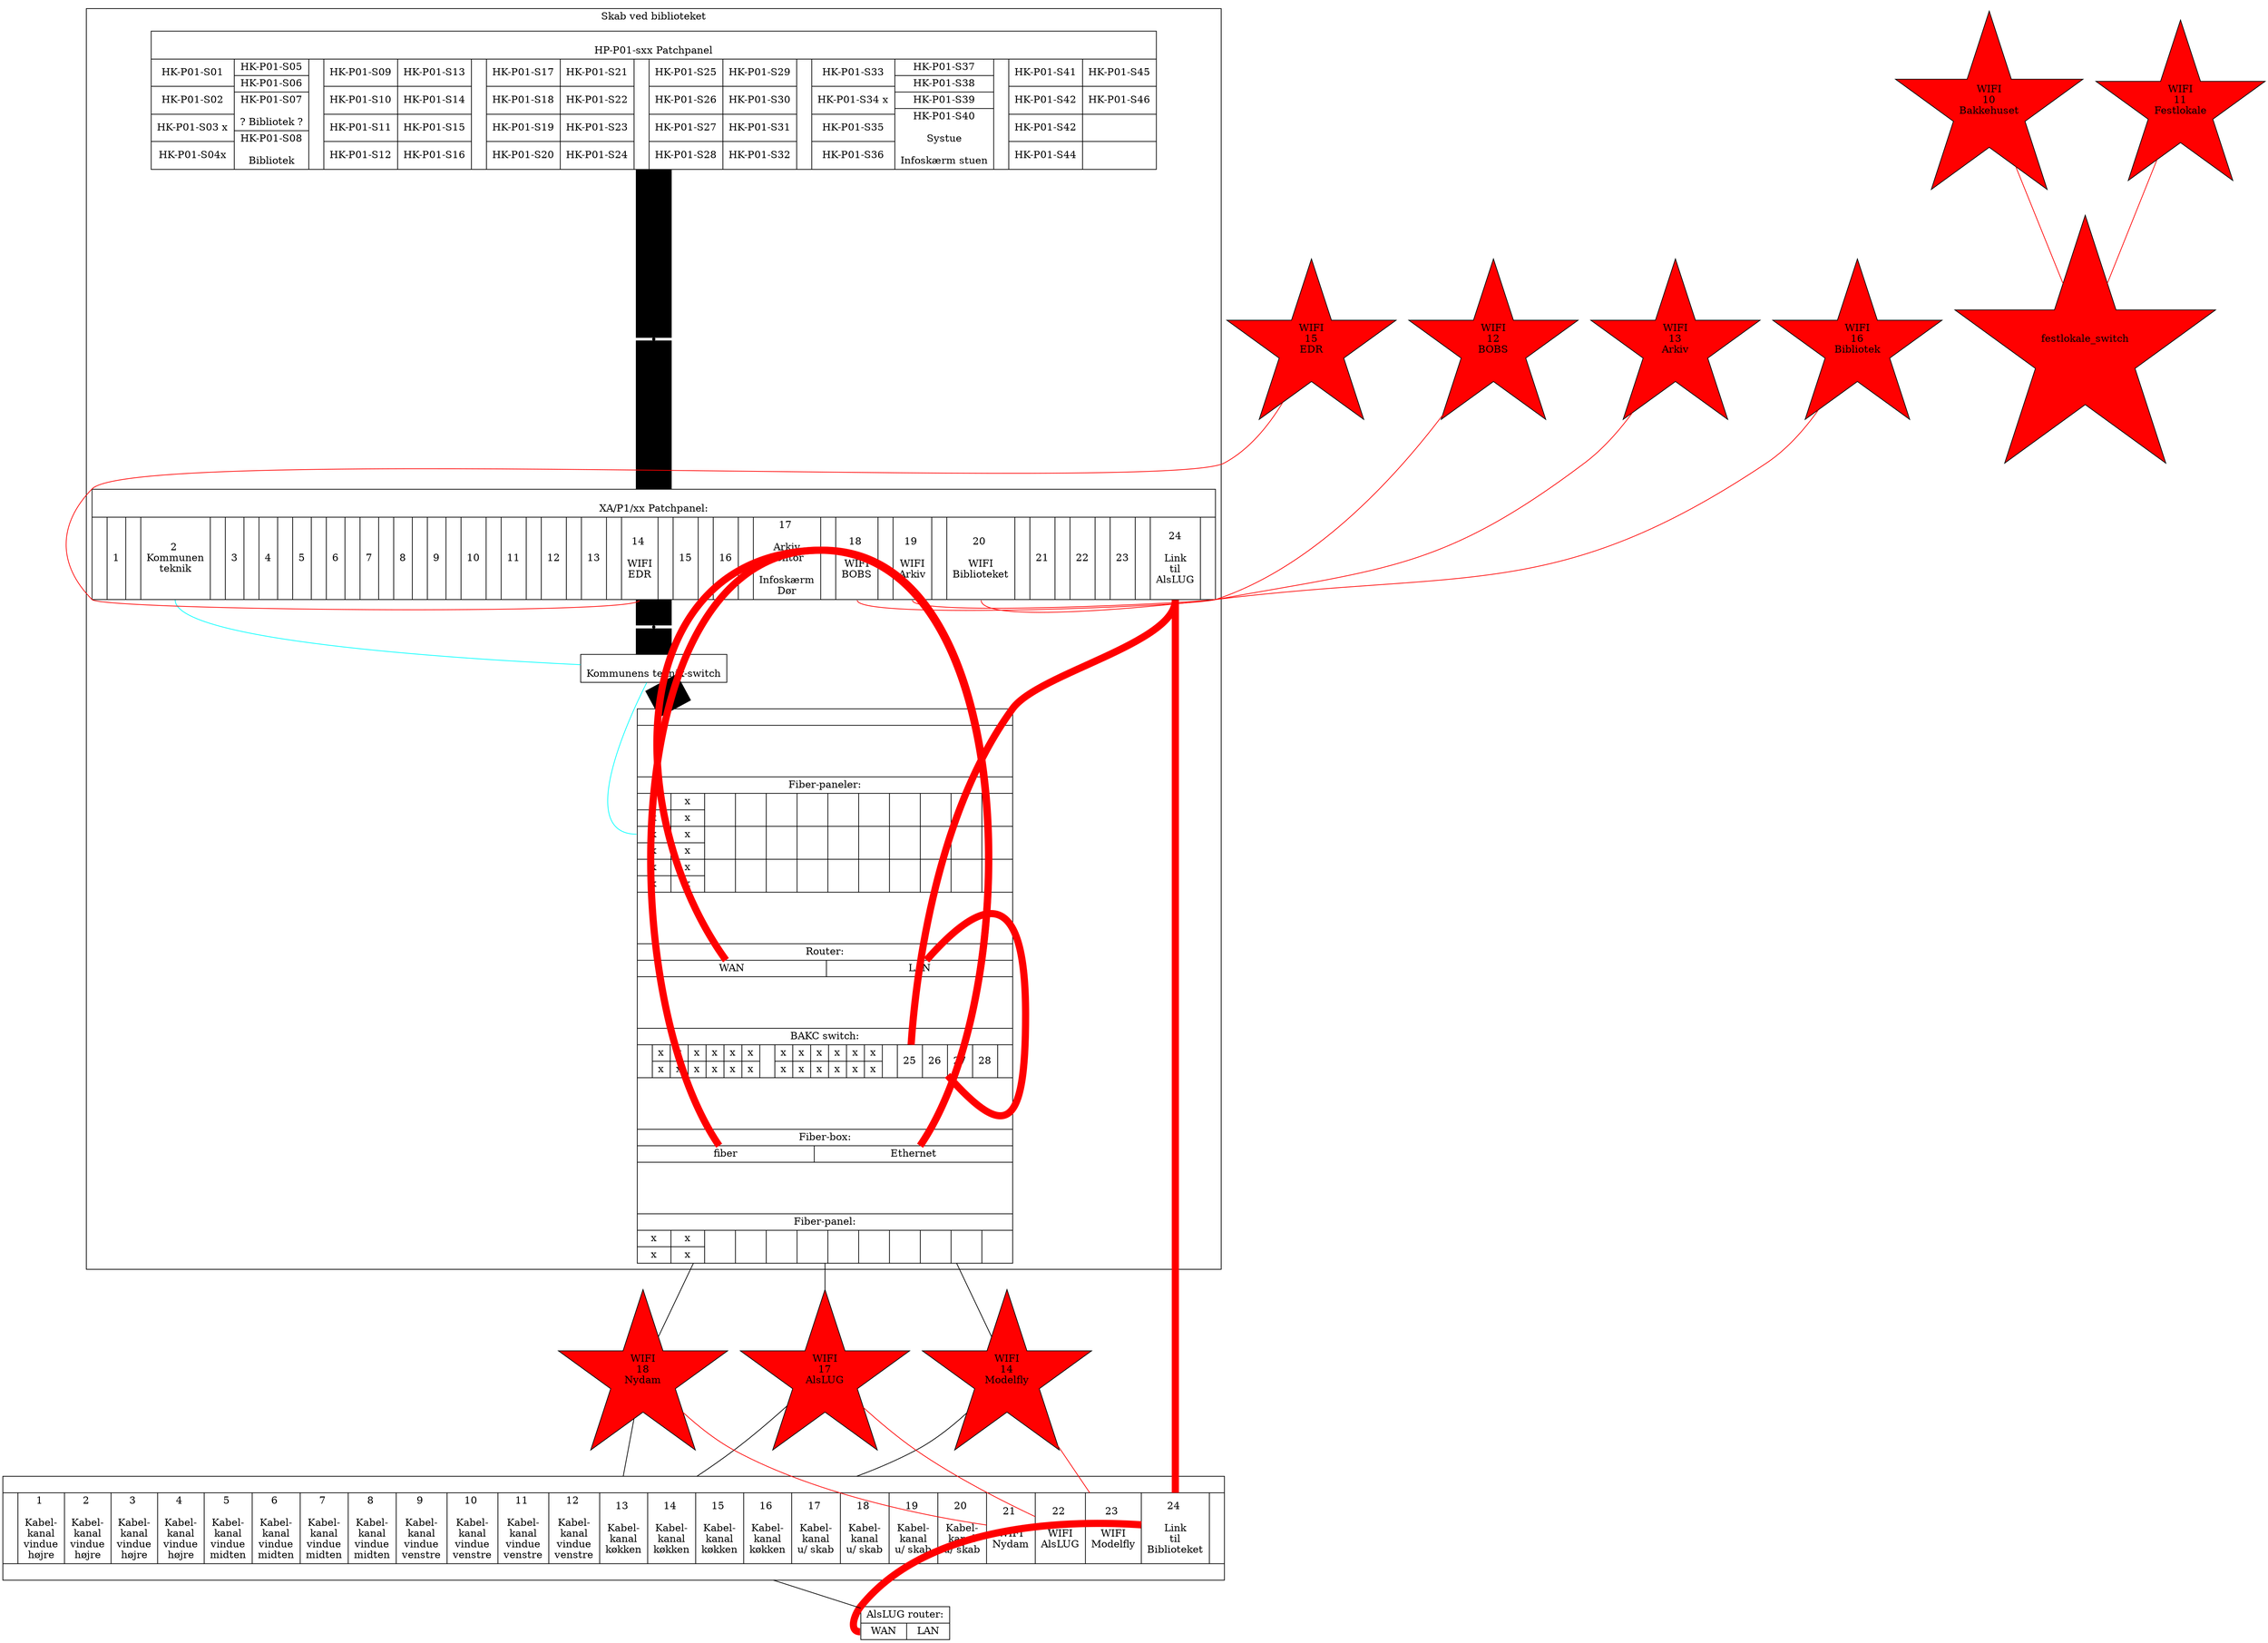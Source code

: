 digraph xxx {
  edge [ dir=none ];
  subgraph cluster_bi_skab {
  	label = "Skab ved biblioteket";
	
	hk_p01 [ shape=record label="{\nHP-P01-sxx Patchpanel|
  					{
						{
							<01> HK-P01-S01|
							<02> HK-P01-S02|
							<03> HK-P01-S03 x|
							<04> HK-P01-S04x
						}|{
							<05> HK-P01-S05|
							<06> HK-P01-S06|
							<07> HK-P01-S07\n\n? Bibliotek ?|
							<08> HK-P01-S08\n\nBibliotek
						}
						||
						{
							<09> HK-P01-S09|
							<10> HK-P01-S10|
							<11> HK-P01-S11|
							<12> HK-P01-S12
						}|{
							<13> HK-P01-S13|
							<14> HK-P01-S14|
							<15> HK-P01-S15|
							<16> HK-P01-S16
						}
						||
						{
							<17> HK-P01-S17|
							<18> HK-P01-S18|
							<19> HK-P01-S19|
							<20> HK-P01-S20
						}|{
							<21> HK-P01-S21|
							<22> HK-P01-S22|
							<23> HK-P01-S23|
							<24> HK-P01-S24
						}
						||
						{
							<25> HK-P01-S25|
							<26> HK-P01-S26|
							<27> HK-P01-S27|
							<28> HK-P01-S28
						}|{
							<29> HK-P01-S29|
							<30> HK-P01-S30|
							<31> HK-P01-S31|
							<32> HK-P01-S32
						}
						||
						{
							<33> HK-P01-S33|
							<34> HK-P01-S34 x|
							<35> HK-P01-S35|
							<36> HK-P01-S36
						}|{
							<37> HK-P01-S37|
							<38> HK-P01-S38|
							<39> HK-P01-S39|
							<40> HK-P01-S40\n\nSystue\n\nInfoskærm stuen
						}
						||
						{
							<41> HK-P01-S41|
							<42> HK-P01-S42|
							<43> HK-P01-S42|
							<44> HK-P01-S44
						}|{
							<45> HK-P01-S45|
							<46> HK-P01-S46|
							|
						}
					}
				}" ];
    xa_p1 [ shape=record label="{
					\nXA/P1/xx Patchpanel:|
					{|
							<01> 1
						||
							<02> 2 \nKommunen\nteknik
						||
							<03> 3
						||
							<04> 4
						||
							<05> 5
						||
							<06> 6
						||
							<07> 7
						||
							<08> 8
						||
							<09> 9
						||
							<10> 10
						||
							<11> 11
						||
							<12> 12
						||
							<13> 13
						||
							<14> 14 \n\nWIFI\nEDR
						||
							<15> 15
						||
							<16> 16
						||
							<15> 17 \n\nArkiv\nkontor\n\nInfoskærm\nDør
						||
							<18> 18 \n\nWIFI\nBOBS
						||
							<19> 19 \n\nWIFI\nArkiv
						||
							<20> 20 \n\nWIFI\nBiblioteket
						||
							<21> 21
						||
							<22> 22
						||
							<23> 23
						||
							<24> 24\n\nLink\ntil\nAlsLUG
					|}
    				}" ];
    kommunens_teknikswitch [ shape=record label="{\nKommunens teknik-switch}" ];
    node [ shape=point ];
    hk_p01 -> _1 -> xa_p1 -> _2 -> kommunens_teknikswitch -> bib_skab [ penwidth=50];
    bib_skab;
  }
  bib_skab [ shape=record label="{
					|\n\n\n\n|Fiber-paneler:
					|
					{{x|x}|{x|x}||||||||||}
					|
					{{<kom_fiber>x|x}|{<festlokale_fiber>x|x}||||||||||}
					|
					{{x|x}|{x|x}||||||||||}
					|\n\n\n\n|Router:|
					{<route_wan> WAN|<router_lan> LAN}
					|\n\n\n\n|BAKC switch:|
					{
						|{x|x}|{x|x}|{x|x}|{x|x}|{x|x}|{x|x}|
						|{x|x}|{x|x}|{x|x}|{x|x}|{x|x}|{x|x}|
						|<switch_25> 25|<switch_26> 26|27|<switch_fiber> 28|
					}
					|\n\n\n\n|Fiber-box:|
					{<stofabox_fiber> fiber|<stofabox_ethernet> Ethernet}
					|\n\n\n\n|Fiber-panel:|
					{{<stofabox_ethernet> x|x}|{x|x}||||||||||}
				}" ];
  alslug_patch [ shape=record label="{
					|{|
						<1> 1 \n\nKabel-\nkanal\nvindue\nhøjre
					|
						<2> 2 \n\nKabel-\nkanal\nvindue\nhøjre
					|
						<3> 3 \n\nKabel-\nkanal\nvindue\nhøjre
					|
						<4> 4 \n\nKabel-\nkanal\nvindue\nhøjre
					|
						<5> 5 \n\nKabel-\nkanal\nvindue\nmidten
					|
						<6> 6 \n\nKabel-\nkanal\nvindue\nmidten
					|
						<7> 7 \n\nKabel-\nkanal\nvindue\nmidten
					|
						<8> 8 \n\nKabel-\nkanal\nvindue\nmidten
					|
						<9> 9 \n\nKabel-\nkanal\nvindue\nvenstre
					|
						<10> 10 \n\nKabel-\nkanal\nvindue\nvenstre
					|
						<11> 11 \n\nKabel-\nkanal\nvindue\nvenstre
					|
						<12> 12 \n\nKabel-\nkanal\nvindue\nvenstre
					|
						<13> 13 \n\nKabel-\nkanal\nkøkken
					|
						<14> 14 \n\nKabel-\nkanal\nkøkken
					|
						<15> 15 \n\nKabel-\nkanal\nkøkken
					|
						<16> 16 \n\nKabel-\nkanal\nkøkken
					|
						<17> 17 \n\nKabel-\nkanal\nu/ skab
					|
						<18> 18 \n\nKabel-\nkanal\nu/ skab
					|
						<19> 19 \n\nKabel-\nkanal\nu/ skab
					|
						<20> 20 \n\nKabel-\nkanal\nu/ skab
					|
						<21> 21 \n\nWIFI\nNydam
					|
						<22> 22 \n\nWIFI\nAlsLUG
					|
						<23> 23 \n\nWIFI\nModelfly
					|
						<24> 24 \n\nLink\ntil\nBiblioteket
					|}|
                                      }" ];
  
  xa_p1:02 -> kommunens_teknikswitch -> bib_skab:kom_fiber [ color=cyan ];
  bib_skab:stofabox_ethernet -> bib_skab:stofabox_fiber [ color=red penwidth=10 ];

  alslug_router [ shape=record label="{AlsLUG router:|{<wan> WAN|<lan> LAN}}" ];
  bib_skab:stofabox_ethernet -> bib_skab:route_wan [ color=red penwidth=10 ];
  bib_skab:router_lan -> bib_skab:switch_26 [ color=red penwidth=10 ];

  { # Ruckus accesspoints
    node [shape=star style=filled fillcolor=red ];
    edge [ color=red penwidth=1 ];
    wifi_bakkehuset -> festlokale_switch;  wifi_bakkehuset [ label="WIFI\n10\nBakkehuset" ];
    wifi_festlokale -> festlokale_switch;  wifi_festlokale [ label="WIFI\n11\nFestlokale" ];

    wifi_bobs       -> xa_p1:18;           wifi_bobs       [ label="WIFI\n12\nBOBS"       ];
    wifi_arkiv      -> xa_p1:19;           wifi_arkiv      [ label="WIFI\n13\nArkiv"      ];
    wifi_modelfly   -> alslug_patch:23;    wifi_modelfly   [ label="WIFI\n14\nModelfly"   ];
    wifi_edr        -> xa_p1:14;           wifi_edr        [ label="WIFI\n15\nEDR"        ];

    wifi_bib        -> xa_p1:20;           wifi_bib        [ label="WIFI\n16\nBibliotek"  ];
    wifi_alslug     -> alslug_patch:22;    wifi_alslug     [ label="WIFI\n17\nAlsLUG"     ];
    wifi_nydam      -> alslug_patch:21;    wifi_nydam      [ label="WIFI\n18\nNydam"      ];
  }

  bib_skab:switch_25 -> xa_p1:24 -> alslug_patch:24 -> alslug_router:wan [ color=red penwidth=10 ];
  
  bib_skab -> { wifi_alslug wifi_nydam wifi_modelfly} -> alslug_patch -> { alslug_router };
}
